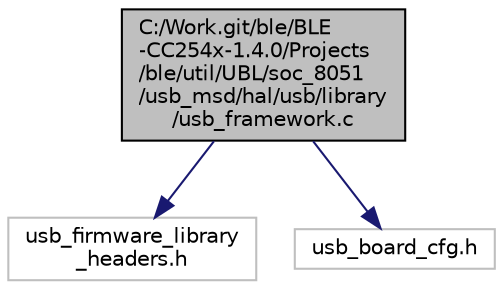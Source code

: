 digraph "C:/Work.git/ble/BLE-CC254x-1.4.0/Projects/ble/util/UBL/soc_8051/usb_msd/hal/usb/library/usb_framework.c"
{
  edge [fontname="Helvetica",fontsize="10",labelfontname="Helvetica",labelfontsize="10"];
  node [fontname="Helvetica",fontsize="10",shape=record];
  Node1 [label="C:/Work.git/ble/BLE\l-CC254x-1.4.0/Projects\l/ble/util/UBL/soc_8051\l/usb_msd/hal/usb/library\l/usb_framework.c",height=0.2,width=0.4,color="black", fillcolor="grey75", style="filled" fontcolor="black"];
  Node1 -> Node2 [color="midnightblue",fontsize="10",style="solid",fontname="Helvetica"];
  Node2 [label="usb_firmware_library\l_headers.h",height=0.2,width=0.4,color="grey75", fillcolor="white", style="filled"];
  Node1 -> Node3 [color="midnightblue",fontsize="10",style="solid",fontname="Helvetica"];
  Node3 [label="usb_board_cfg.h",height=0.2,width=0.4,color="grey75", fillcolor="white", style="filled"];
}
